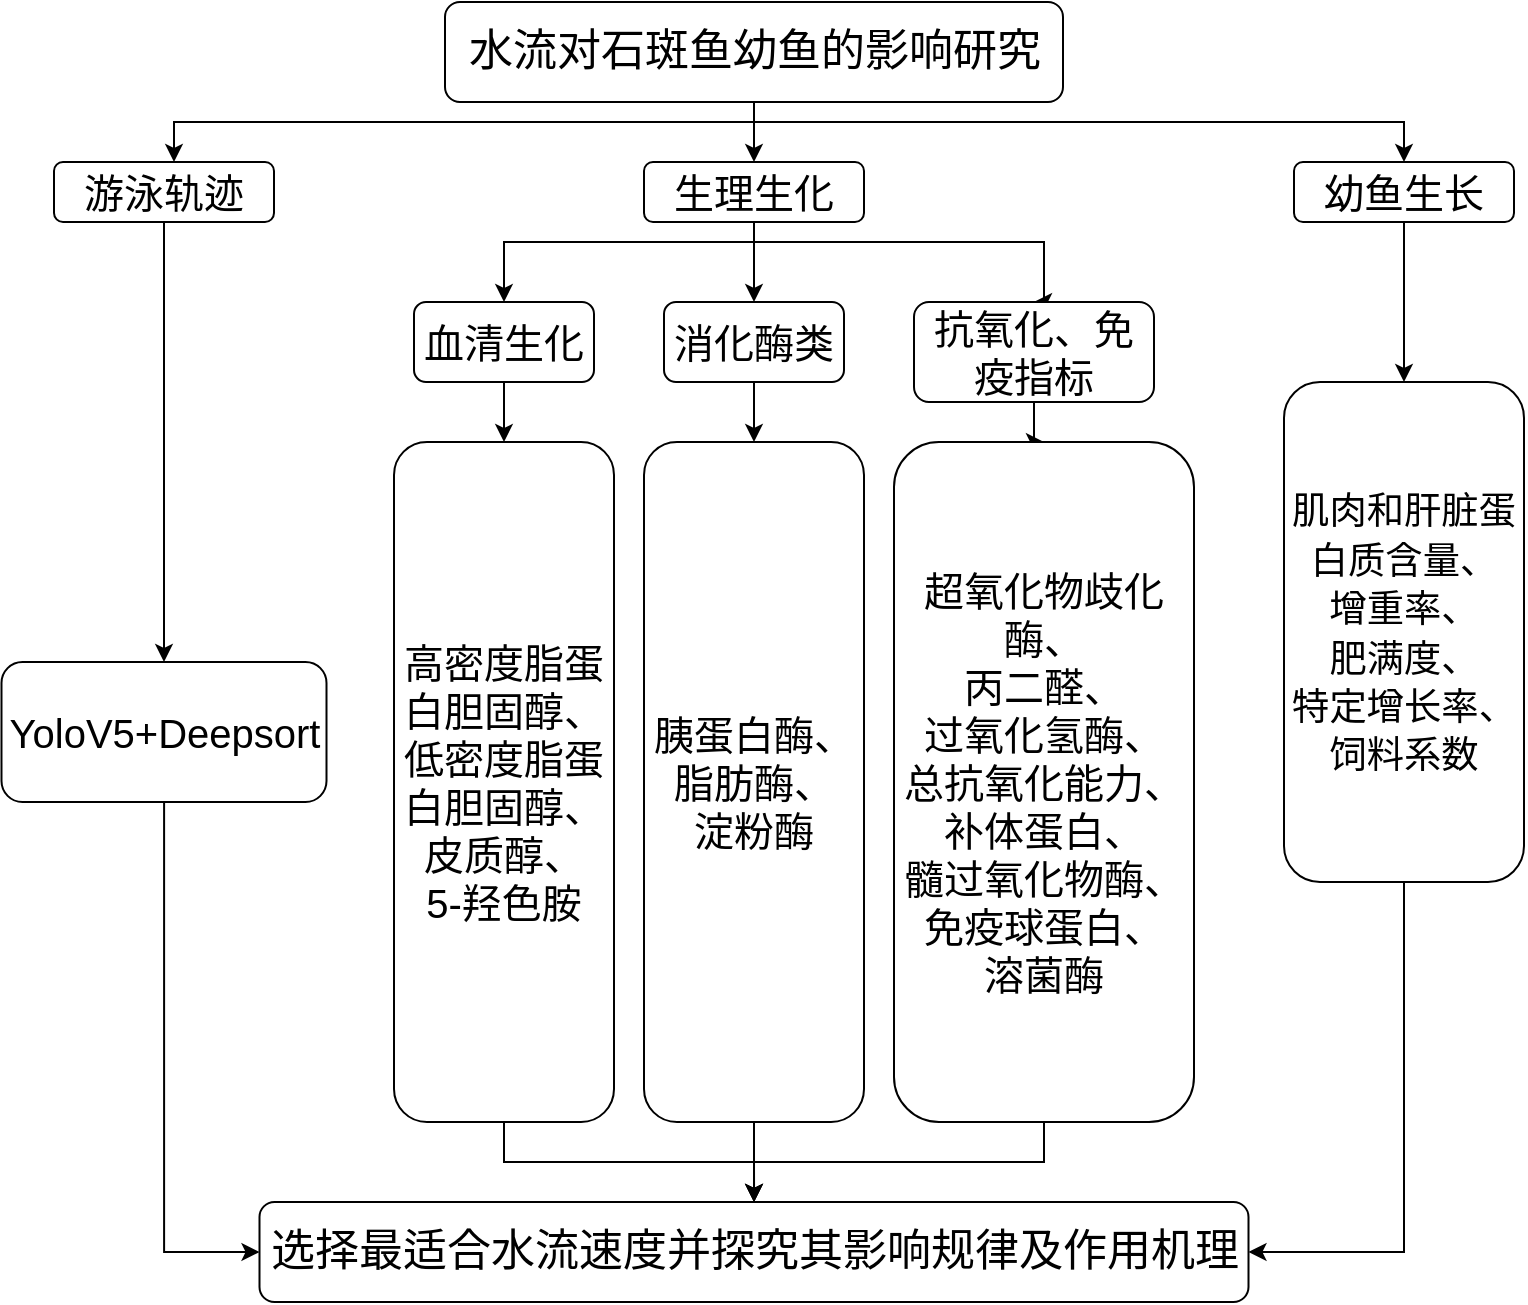 <mxfile version="20.5.3" type="github">
  <diagram id="EdVVnSpUKDNpsXRbQZlX" name="第 1 页">
    <mxGraphModel dx="1375" dy="754" grid="1" gridSize="10" guides="1" tooltips="1" connect="1" arrows="1" fold="1" page="1" pageScale="1" pageWidth="827" pageHeight="1169" math="0" shadow="0">
      <root>
        <mxCell id="0" />
        <mxCell id="1" parent="0" />
        <mxCell id="8oeglLmzysRH4-Na7aNM-22" style="edgeStyle=orthogonalEdgeStyle;rounded=0;orthogonalLoop=1;jettySize=auto;html=1;fontSize=20;" edge="1" parent="1" source="8oeglLmzysRH4-Na7aNM-6" target="8oeglLmzysRH4-Na7aNM-16">
          <mxGeometry relative="1" as="geometry">
            <Array as="points">
              <mxPoint x="410" y="70" />
              <mxPoint x="120" y="70" />
            </Array>
          </mxGeometry>
        </mxCell>
        <mxCell id="8oeglLmzysRH4-Na7aNM-28" style="edgeStyle=orthogonalEdgeStyle;rounded=0;orthogonalLoop=1;jettySize=auto;html=1;fontSize=20;" edge="1" parent="1" source="8oeglLmzysRH4-Na7aNM-6" target="8oeglLmzysRH4-Na7aNM-18">
          <mxGeometry relative="1" as="geometry" />
        </mxCell>
        <mxCell id="8oeglLmzysRH4-Na7aNM-36" style="edgeStyle=orthogonalEdgeStyle;rounded=0;orthogonalLoop=1;jettySize=auto;html=1;fontSize=20;" edge="1" parent="1" source="8oeglLmzysRH4-Na7aNM-6" target="8oeglLmzysRH4-Na7aNM-17">
          <mxGeometry relative="1" as="geometry">
            <Array as="points">
              <mxPoint x="410" y="70" />
              <mxPoint x="735" y="70" />
            </Array>
          </mxGeometry>
        </mxCell>
        <mxCell id="8oeglLmzysRH4-Na7aNM-6" value="&lt;font style=&quot;font-size: 22px;&quot;&gt;水流对石斑鱼幼鱼的影响研究&lt;/font&gt;" style="rounded=1;whiteSpace=wrap;html=1;fontSize=22;" vertex="1" parent="1">
          <mxGeometry x="255.5" y="10" width="309" height="50" as="geometry" />
        </mxCell>
        <mxCell id="8oeglLmzysRH4-Na7aNM-21" style="edgeStyle=orthogonalEdgeStyle;rounded=0;orthogonalLoop=1;jettySize=auto;html=1;entryX=0.5;entryY=0;entryDx=0;entryDy=0;fontSize=20;" edge="1" parent="1" source="8oeglLmzysRH4-Na7aNM-16" target="8oeglLmzysRH4-Na7aNM-19">
          <mxGeometry relative="1" as="geometry" />
        </mxCell>
        <mxCell id="8oeglLmzysRH4-Na7aNM-16" value="游泳轨迹" style="rounded=1;whiteSpace=wrap;html=1;fontSize=20;" vertex="1" parent="1">
          <mxGeometry x="60" y="90" width="110" height="30" as="geometry" />
        </mxCell>
        <mxCell id="8oeglLmzysRH4-Na7aNM-37" style="edgeStyle=orthogonalEdgeStyle;rounded=0;orthogonalLoop=1;jettySize=auto;html=1;entryX=0.5;entryY=0;entryDx=0;entryDy=0;fontSize=20;" edge="1" parent="1" source="8oeglLmzysRH4-Na7aNM-17" target="8oeglLmzysRH4-Na7aNM-35">
          <mxGeometry relative="1" as="geometry" />
        </mxCell>
        <mxCell id="8oeglLmzysRH4-Na7aNM-17" value="幼鱼生长" style="rounded=1;whiteSpace=wrap;html=1;fontSize=20;" vertex="1" parent="1">
          <mxGeometry x="680" y="90" width="110" height="30" as="geometry" />
        </mxCell>
        <mxCell id="8oeglLmzysRH4-Na7aNM-29" style="edgeStyle=orthogonalEdgeStyle;rounded=0;orthogonalLoop=1;jettySize=auto;html=1;fontSize=20;" edge="1" parent="1" source="8oeglLmzysRH4-Na7aNM-18" target="8oeglLmzysRH4-Na7aNM-20">
          <mxGeometry relative="1" as="geometry">
            <Array as="points">
              <mxPoint x="410" y="130" />
              <mxPoint x="285" y="130" />
            </Array>
          </mxGeometry>
        </mxCell>
        <mxCell id="8oeglLmzysRH4-Na7aNM-30" style="edgeStyle=orthogonalEdgeStyle;rounded=0;orthogonalLoop=1;jettySize=auto;html=1;entryX=0.5;entryY=0;entryDx=0;entryDy=0;fontSize=20;" edge="1" parent="1" source="8oeglLmzysRH4-Na7aNM-18" target="8oeglLmzysRH4-Na7aNM-23">
          <mxGeometry relative="1" as="geometry" />
        </mxCell>
        <mxCell id="8oeglLmzysRH4-Na7aNM-31" style="edgeStyle=orthogonalEdgeStyle;rounded=0;orthogonalLoop=1;jettySize=auto;html=1;entryX=0.5;entryY=0;entryDx=0;entryDy=0;fontSize=20;" edge="1" parent="1" source="8oeglLmzysRH4-Na7aNM-18" target="8oeglLmzysRH4-Na7aNM-24">
          <mxGeometry relative="1" as="geometry">
            <Array as="points">
              <mxPoint x="410" y="130" />
              <mxPoint x="555" y="130" />
            </Array>
          </mxGeometry>
        </mxCell>
        <mxCell id="8oeglLmzysRH4-Na7aNM-18" value="生理生化" style="rounded=1;whiteSpace=wrap;html=1;fontSize=20;" vertex="1" parent="1">
          <mxGeometry x="355" y="90" width="110" height="30" as="geometry" />
        </mxCell>
        <mxCell id="8oeglLmzysRH4-Na7aNM-39" style="edgeStyle=orthogonalEdgeStyle;rounded=0;orthogonalLoop=1;jettySize=auto;html=1;fontSize=20;" edge="1" parent="1" source="8oeglLmzysRH4-Na7aNM-19" target="8oeglLmzysRH4-Na7aNM-38">
          <mxGeometry relative="1" as="geometry">
            <Array as="points">
              <mxPoint x="115" y="635" />
            </Array>
          </mxGeometry>
        </mxCell>
        <mxCell id="8oeglLmzysRH4-Na7aNM-19" value="YoloV5+Deepsort" style="rounded=1;whiteSpace=wrap;html=1;fontSize=20;" vertex="1" parent="1">
          <mxGeometry x="33.75" y="340" width="162.5" height="70" as="geometry" />
        </mxCell>
        <mxCell id="8oeglLmzysRH4-Na7aNM-32" style="edgeStyle=orthogonalEdgeStyle;rounded=0;orthogonalLoop=1;jettySize=auto;html=1;entryX=0.5;entryY=0;entryDx=0;entryDy=0;fontSize=20;" edge="1" parent="1" source="8oeglLmzysRH4-Na7aNM-20" target="8oeglLmzysRH4-Na7aNM-25">
          <mxGeometry relative="1" as="geometry" />
        </mxCell>
        <mxCell id="8oeglLmzysRH4-Na7aNM-20" value="血清生化" style="rounded=1;whiteSpace=wrap;html=1;fontSize=20;align=center;" vertex="1" parent="1">
          <mxGeometry x="240" y="160" width="90" height="40" as="geometry" />
        </mxCell>
        <mxCell id="8oeglLmzysRH4-Na7aNM-33" style="edgeStyle=orthogonalEdgeStyle;rounded=0;orthogonalLoop=1;jettySize=auto;html=1;fontSize=20;" edge="1" parent="1" source="8oeglLmzysRH4-Na7aNM-23" target="8oeglLmzysRH4-Na7aNM-26">
          <mxGeometry relative="1" as="geometry" />
        </mxCell>
        <mxCell id="8oeglLmzysRH4-Na7aNM-23" value="消化酶类" style="rounded=1;whiteSpace=wrap;html=1;fontSize=20;align=center;" vertex="1" parent="1">
          <mxGeometry x="365" y="160" width="90" height="40" as="geometry" />
        </mxCell>
        <mxCell id="8oeglLmzysRH4-Na7aNM-34" style="edgeStyle=orthogonalEdgeStyle;rounded=0;orthogonalLoop=1;jettySize=auto;html=1;fontSize=20;" edge="1" parent="1" source="8oeglLmzysRH4-Na7aNM-24" target="8oeglLmzysRH4-Na7aNM-27">
          <mxGeometry relative="1" as="geometry" />
        </mxCell>
        <mxCell id="8oeglLmzysRH4-Na7aNM-24" value="抗氧化、免疫指标" style="rounded=1;whiteSpace=wrap;html=1;fontSize=20;align=center;" vertex="1" parent="1">
          <mxGeometry x="490" y="160" width="120" height="50" as="geometry" />
        </mxCell>
        <mxCell id="8oeglLmzysRH4-Na7aNM-41" style="edgeStyle=orthogonalEdgeStyle;rounded=0;orthogonalLoop=1;jettySize=auto;html=1;entryX=0.5;entryY=0;entryDx=0;entryDy=0;fontSize=20;" edge="1" parent="1" source="8oeglLmzysRH4-Na7aNM-25" target="8oeglLmzysRH4-Na7aNM-38">
          <mxGeometry relative="1" as="geometry" />
        </mxCell>
        <mxCell id="8oeglLmzysRH4-Na7aNM-25" value="高密度脂蛋白胆固醇、&lt;br&gt;低密度脂蛋白胆固醇、&lt;br&gt;皮质醇、&lt;br&gt;5-羟色胺" style="rounded=1;whiteSpace=wrap;html=1;fontSize=20;align=center;" vertex="1" parent="1">
          <mxGeometry x="230" y="230" width="110" height="340" as="geometry" />
        </mxCell>
        <mxCell id="8oeglLmzysRH4-Na7aNM-43" style="edgeStyle=orthogonalEdgeStyle;rounded=0;orthogonalLoop=1;jettySize=auto;html=1;fontSize=20;" edge="1" parent="1" source="8oeglLmzysRH4-Na7aNM-26" target="8oeglLmzysRH4-Na7aNM-38">
          <mxGeometry relative="1" as="geometry" />
        </mxCell>
        <mxCell id="8oeglLmzysRH4-Na7aNM-26" value="胰蛋白酶、&lt;br&gt;脂肪酶、&lt;br&gt;淀粉酶" style="rounded=1;whiteSpace=wrap;html=1;fontSize=20;align=center;" vertex="1" parent="1">
          <mxGeometry x="355" y="230" width="110" height="340" as="geometry" />
        </mxCell>
        <mxCell id="8oeglLmzysRH4-Na7aNM-42" style="edgeStyle=orthogonalEdgeStyle;rounded=0;orthogonalLoop=1;jettySize=auto;html=1;entryX=0.5;entryY=0;entryDx=0;entryDy=0;fontSize=20;" edge="1" parent="1" source="8oeglLmzysRH4-Na7aNM-27" target="8oeglLmzysRH4-Na7aNM-38">
          <mxGeometry relative="1" as="geometry" />
        </mxCell>
        <mxCell id="8oeglLmzysRH4-Na7aNM-27" value="超氧化物歧化酶、&lt;br&gt;丙二醛、&lt;br&gt;过氧化氢酶、&lt;br&gt;总抗氧化能力、&lt;br&gt;补体蛋白、&lt;br&gt;髓过氧化物酶、&lt;br&gt;免疫球蛋白、&lt;br&gt;溶菌酶" style="rounded=1;whiteSpace=wrap;html=1;fontSize=20;align=center;" vertex="1" parent="1">
          <mxGeometry x="480" y="230" width="150" height="340" as="geometry" />
        </mxCell>
        <mxCell id="8oeglLmzysRH4-Na7aNM-40" style="edgeStyle=orthogonalEdgeStyle;rounded=0;orthogonalLoop=1;jettySize=auto;html=1;fontSize=20;" edge="1" parent="1" source="8oeglLmzysRH4-Na7aNM-35" target="8oeglLmzysRH4-Na7aNM-38">
          <mxGeometry relative="1" as="geometry">
            <Array as="points">
              <mxPoint x="735" y="635" />
            </Array>
          </mxGeometry>
        </mxCell>
        <mxCell id="8oeglLmzysRH4-Na7aNM-35" value="&lt;span style=&quot;font-size: 14pt; font-family: 微软雅黑;&quot;&gt;肌肉&lt;/span&gt;&lt;span style=&quot;font-size: 14pt; font-family: 微软雅黑;&quot;&gt;和肝脏蛋白质含量、&lt;br&gt;增重率、&lt;br&gt;肥满度、&lt;br&gt;特定增长率、饲料系数&lt;br&gt;&lt;/span&gt;" style="rounded=1;whiteSpace=wrap;html=1;fontSize=20;align=center;" vertex="1" parent="1">
          <mxGeometry x="675" y="200" width="120" height="250" as="geometry" />
        </mxCell>
        <mxCell id="8oeglLmzysRH4-Na7aNM-38" value="选择最适合水流速度并探究其影响规律及作用机理" style="rounded=1;whiteSpace=wrap;html=1;fontSize=22;" vertex="1" parent="1">
          <mxGeometry x="162.75" y="610" width="494.5" height="50" as="geometry" />
        </mxCell>
      </root>
    </mxGraphModel>
  </diagram>
</mxfile>
